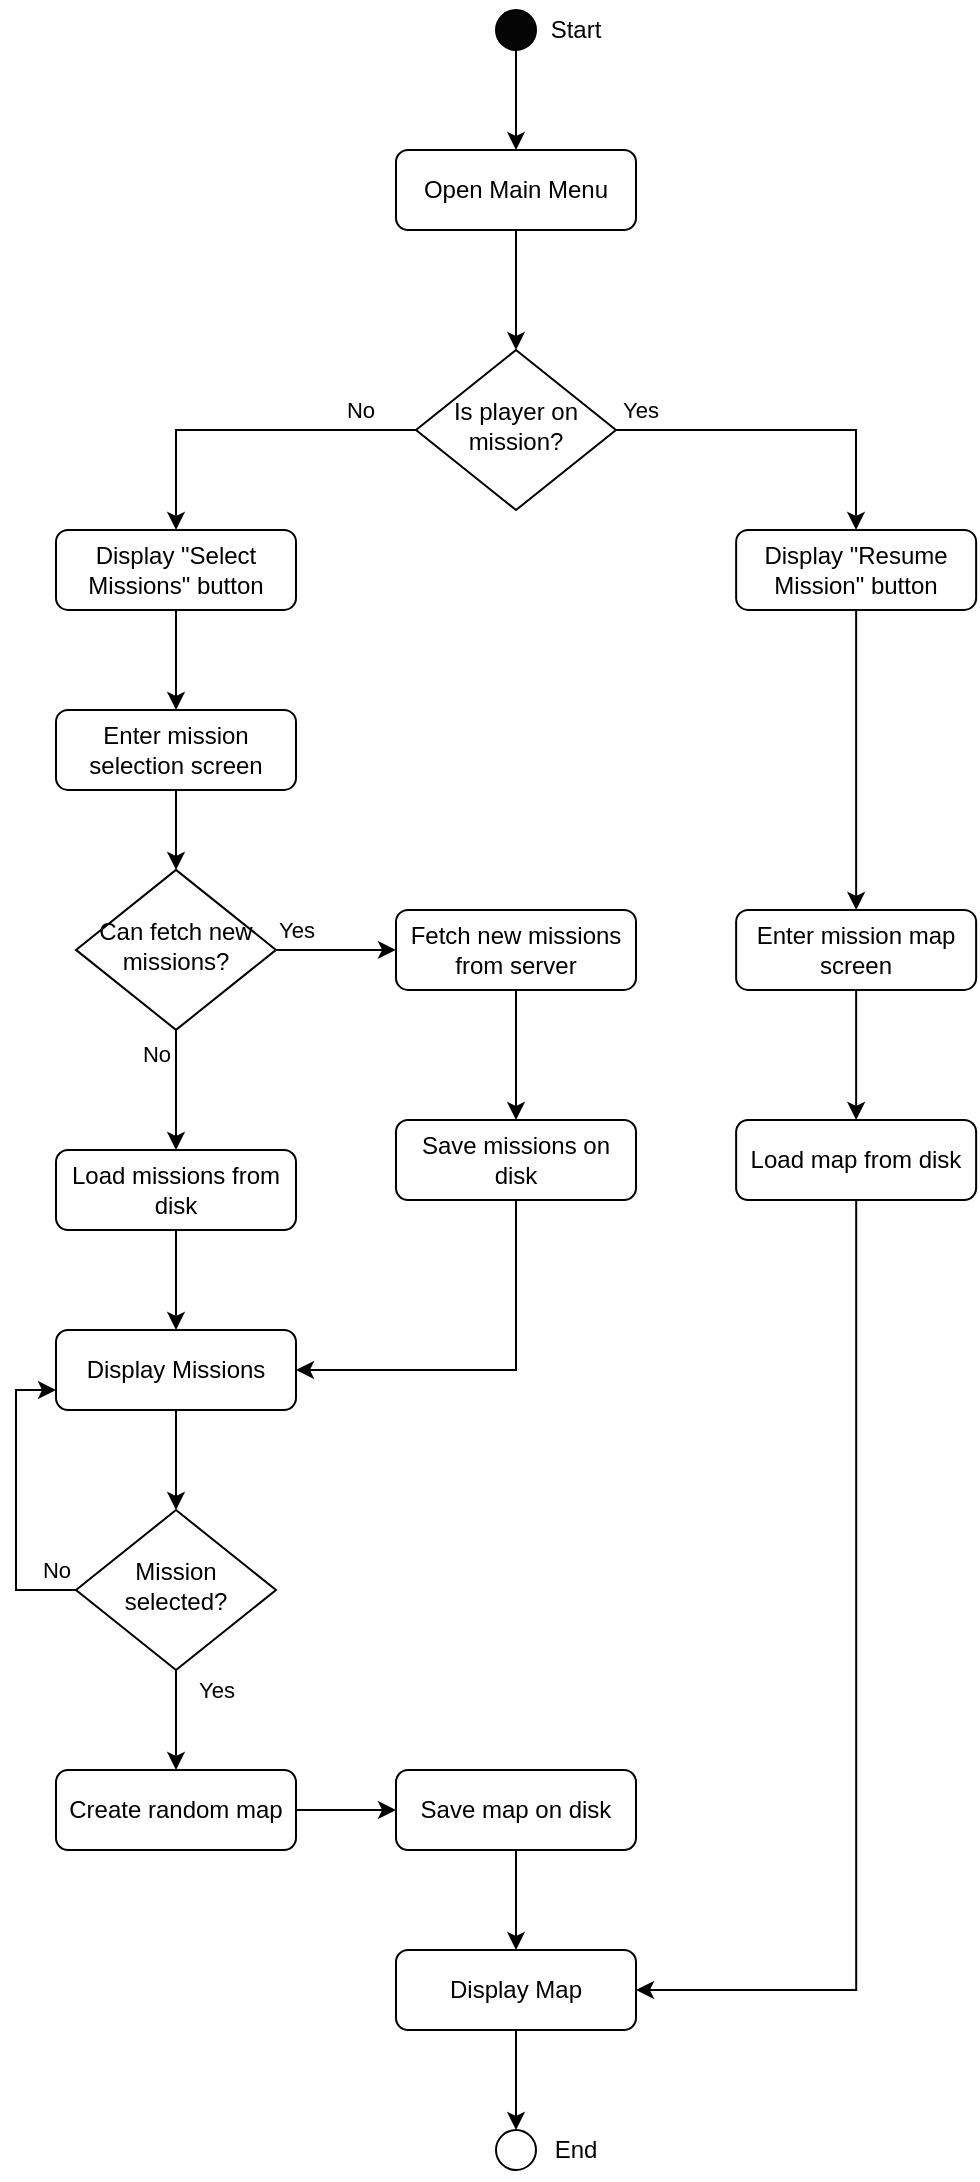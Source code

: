 <mxfile version="22.0.2" type="device">
  <diagram id="C5RBs43oDa-KdzZeNtuy" name="Page-1">
    <mxGraphModel dx="2228" dy="1328" grid="1" gridSize="10" guides="1" tooltips="1" connect="1" arrows="1" fold="1" page="1" pageScale="1" pageWidth="827" pageHeight="1169" math="0" shadow="0">
      <root>
        <mxCell id="WIyWlLk6GJQsqaUBKTNV-0" />
        <mxCell id="WIyWlLk6GJQsqaUBKTNV-1" parent="WIyWlLk6GJQsqaUBKTNV-0" />
        <mxCell id="uvONFodmPM9LEGw2IkII-10" style="edgeStyle=orthogonalEdgeStyle;rounded=0;orthogonalLoop=1;jettySize=auto;html=1;" parent="WIyWlLk6GJQsqaUBKTNV-1" source="uvONFodmPM9LEGw2IkII-8" target="uvONFodmPM9LEGw2IkII-37" edge="1">
          <mxGeometry relative="1" as="geometry">
            <mxPoint x="460" y="80" as="targetPoint" />
            <Array as="points" />
          </mxGeometry>
        </mxCell>
        <mxCell id="uvONFodmPM9LEGw2IkII-8" value="" style="ellipse;whiteSpace=wrap;html=1;aspect=fixed;fillColor=#050505;fontSize=14;" parent="WIyWlLk6GJQsqaUBKTNV-1" vertex="1">
          <mxGeometry x="450" y="30" width="20" height="20" as="geometry" />
        </mxCell>
        <mxCell id="pmUHVqZMhkjyXwAXZ0dv-2" style="edgeStyle=orthogonalEdgeStyle;rounded=0;orthogonalLoop=1;jettySize=auto;html=1;" edge="1" parent="WIyWlLk6GJQsqaUBKTNV-1" source="uvONFodmPM9LEGw2IkII-37" target="pmUHVqZMhkjyXwAXZ0dv-1">
          <mxGeometry relative="1" as="geometry" />
        </mxCell>
        <mxCell id="uvONFodmPM9LEGw2IkII-37" value="Open Main Menu" style="rounded=1;whiteSpace=wrap;html=1;fontSize=12;glass=0;strokeWidth=1;shadow=0;" parent="WIyWlLk6GJQsqaUBKTNV-1" vertex="1">
          <mxGeometry x="400" y="100" width="120" height="40" as="geometry" />
        </mxCell>
        <mxCell id="pmUHVqZMhkjyXwAXZ0dv-5" style="edgeStyle=orthogonalEdgeStyle;rounded=0;orthogonalLoop=1;jettySize=auto;html=1;exitX=0;exitY=0.5;exitDx=0;exitDy=0;" edge="1" parent="WIyWlLk6GJQsqaUBKTNV-1" source="pmUHVqZMhkjyXwAXZ0dv-1" target="pmUHVqZMhkjyXwAXZ0dv-4">
          <mxGeometry relative="1" as="geometry">
            <mxPoint x="370.074" y="239.999" as="sourcePoint" />
          </mxGeometry>
        </mxCell>
        <mxCell id="pmUHVqZMhkjyXwAXZ0dv-6" value="No" style="edgeLabel;html=1;align=center;verticalAlign=middle;resizable=0;points=[];" vertex="1" connectable="0" parent="pmUHVqZMhkjyXwAXZ0dv-5">
          <mxGeometry x="-0.544" y="-1" relative="1" as="geometry">
            <mxPoint x="10" y="-9" as="offset" />
          </mxGeometry>
        </mxCell>
        <mxCell id="pmUHVqZMhkjyXwAXZ0dv-10" value="Yes&lt;br&gt;" style="edgeStyle=orthogonalEdgeStyle;rounded=0;orthogonalLoop=1;jettySize=auto;html=1;exitX=1;exitY=0.5;exitDx=0;exitDy=0;" edge="1" parent="WIyWlLk6GJQsqaUBKTNV-1" source="pmUHVqZMhkjyXwAXZ0dv-1" target="pmUHVqZMhkjyXwAXZ0dv-9">
          <mxGeometry x="-0.857" y="10" relative="1" as="geometry">
            <mxPoint x="549.996" y="239.999" as="sourcePoint" />
            <Array as="points">
              <mxPoint x="630" y="240" />
            </Array>
            <mxPoint as="offset" />
          </mxGeometry>
        </mxCell>
        <mxCell id="pmUHVqZMhkjyXwAXZ0dv-1" value="Is player on mission?" style="rhombus;whiteSpace=wrap;html=1;shadow=0;fontFamily=Helvetica;fontSize=12;align=center;strokeWidth=1;spacing=6;spacingTop=-4;" vertex="1" parent="WIyWlLk6GJQsqaUBKTNV-1">
          <mxGeometry x="410" y="200" width="100" height="80" as="geometry" />
        </mxCell>
        <mxCell id="pmUHVqZMhkjyXwAXZ0dv-12" style="edgeStyle=orthogonalEdgeStyle;rounded=0;orthogonalLoop=1;jettySize=auto;html=1;entryX=0.5;entryY=0;entryDx=0;entryDy=0;" edge="1" parent="WIyWlLk6GJQsqaUBKTNV-1" source="pmUHVqZMhkjyXwAXZ0dv-4" target="pmUHVqZMhkjyXwAXZ0dv-11">
          <mxGeometry relative="1" as="geometry" />
        </mxCell>
        <mxCell id="pmUHVqZMhkjyXwAXZ0dv-4" value="Display &quot;Select Missions&quot; button" style="rounded=1;whiteSpace=wrap;html=1;fontSize=12;glass=0;strokeWidth=1;shadow=0;" vertex="1" parent="WIyWlLk6GJQsqaUBKTNV-1">
          <mxGeometry x="230" y="289.94" width="120" height="40" as="geometry" />
        </mxCell>
        <mxCell id="pmUHVqZMhkjyXwAXZ0dv-39" style="edgeStyle=orthogonalEdgeStyle;rounded=0;orthogonalLoop=1;jettySize=auto;html=1;" edge="1" parent="WIyWlLk6GJQsqaUBKTNV-1" source="pmUHVqZMhkjyXwAXZ0dv-9" target="pmUHVqZMhkjyXwAXZ0dv-38">
          <mxGeometry relative="1" as="geometry" />
        </mxCell>
        <mxCell id="pmUHVqZMhkjyXwAXZ0dv-9" value="Display &quot;Resume Mission&quot; button" style="rounded=1;whiteSpace=wrap;html=1;fontSize=12;glass=0;strokeWidth=1;shadow=0;" vertex="1" parent="WIyWlLk6GJQsqaUBKTNV-1">
          <mxGeometry x="570.07" y="289.94" width="120" height="40" as="geometry" />
        </mxCell>
        <mxCell id="pmUHVqZMhkjyXwAXZ0dv-14" style="edgeStyle=orthogonalEdgeStyle;rounded=0;orthogonalLoop=1;jettySize=auto;html=1;" edge="1" parent="WIyWlLk6GJQsqaUBKTNV-1" source="pmUHVqZMhkjyXwAXZ0dv-11" target="pmUHVqZMhkjyXwAXZ0dv-13">
          <mxGeometry relative="1" as="geometry" />
        </mxCell>
        <mxCell id="pmUHVqZMhkjyXwAXZ0dv-11" value="Enter mission selection screen" style="rounded=1;whiteSpace=wrap;html=1;fontSize=12;glass=0;strokeWidth=1;shadow=0;" vertex="1" parent="WIyWlLk6GJQsqaUBKTNV-1">
          <mxGeometry x="230" y="379.94" width="120" height="40" as="geometry" />
        </mxCell>
        <mxCell id="pmUHVqZMhkjyXwAXZ0dv-16" value="Yes" style="edgeStyle=orthogonalEdgeStyle;rounded=0;orthogonalLoop=1;jettySize=auto;html=1;" edge="1" parent="WIyWlLk6GJQsqaUBKTNV-1" source="pmUHVqZMhkjyXwAXZ0dv-13" target="pmUHVqZMhkjyXwAXZ0dv-15">
          <mxGeometry x="-0.667" y="10" relative="1" as="geometry">
            <mxPoint as="offset" />
          </mxGeometry>
        </mxCell>
        <mxCell id="pmUHVqZMhkjyXwAXZ0dv-22" value="No" style="edgeStyle=orthogonalEdgeStyle;rounded=0;orthogonalLoop=1;jettySize=auto;html=1;" edge="1" parent="WIyWlLk6GJQsqaUBKTNV-1" source="pmUHVqZMhkjyXwAXZ0dv-13" target="pmUHVqZMhkjyXwAXZ0dv-21">
          <mxGeometry x="-0.6" y="-10" relative="1" as="geometry">
            <Array as="points">
              <mxPoint x="290" y="500" />
            </Array>
            <mxPoint as="offset" />
          </mxGeometry>
        </mxCell>
        <mxCell id="pmUHVqZMhkjyXwAXZ0dv-13" value="Can fetch new missions?" style="rhombus;whiteSpace=wrap;html=1;shadow=0;fontFamily=Helvetica;fontSize=12;align=center;strokeWidth=1;spacing=6;spacingTop=-4;" vertex="1" parent="WIyWlLk6GJQsqaUBKTNV-1">
          <mxGeometry x="240" y="459.94" width="100" height="80" as="geometry" />
        </mxCell>
        <mxCell id="pmUHVqZMhkjyXwAXZ0dv-18" style="edgeStyle=orthogonalEdgeStyle;rounded=0;orthogonalLoop=1;jettySize=auto;html=1;entryX=0.5;entryY=0;entryDx=0;entryDy=0;" edge="1" parent="WIyWlLk6GJQsqaUBKTNV-1" source="pmUHVqZMhkjyXwAXZ0dv-15" target="pmUHVqZMhkjyXwAXZ0dv-17">
          <mxGeometry relative="1" as="geometry" />
        </mxCell>
        <mxCell id="pmUHVqZMhkjyXwAXZ0dv-15" value="Fetch new missions from server" style="rounded=1;whiteSpace=wrap;html=1;fontSize=12;glass=0;strokeWidth=1;shadow=0;" vertex="1" parent="WIyWlLk6GJQsqaUBKTNV-1">
          <mxGeometry x="400" y="479.94" width="120" height="40" as="geometry" />
        </mxCell>
        <mxCell id="pmUHVqZMhkjyXwAXZ0dv-23" style="edgeStyle=orthogonalEdgeStyle;rounded=0;orthogonalLoop=1;jettySize=auto;html=1;entryX=1;entryY=0.5;entryDx=0;entryDy=0;" edge="1" parent="WIyWlLk6GJQsqaUBKTNV-1" source="pmUHVqZMhkjyXwAXZ0dv-17" target="pmUHVqZMhkjyXwAXZ0dv-19">
          <mxGeometry relative="1" as="geometry">
            <Array as="points">
              <mxPoint x="460" y="710" />
            </Array>
          </mxGeometry>
        </mxCell>
        <mxCell id="pmUHVqZMhkjyXwAXZ0dv-17" value="Save missions on disk" style="rounded=1;whiteSpace=wrap;html=1;fontSize=12;glass=0;strokeWidth=1;shadow=0;" vertex="1" parent="WIyWlLk6GJQsqaUBKTNV-1">
          <mxGeometry x="400" y="585" width="120" height="40" as="geometry" />
        </mxCell>
        <mxCell id="pmUHVqZMhkjyXwAXZ0dv-30" style="edgeStyle=orthogonalEdgeStyle;rounded=0;orthogonalLoop=1;jettySize=auto;html=1;" edge="1" parent="WIyWlLk6GJQsqaUBKTNV-1" source="pmUHVqZMhkjyXwAXZ0dv-19" target="pmUHVqZMhkjyXwAXZ0dv-29">
          <mxGeometry relative="1" as="geometry" />
        </mxCell>
        <mxCell id="pmUHVqZMhkjyXwAXZ0dv-19" value="Display Missions" style="rounded=1;whiteSpace=wrap;html=1;fontSize=12;glass=0;strokeWidth=1;shadow=0;" vertex="1" parent="WIyWlLk6GJQsqaUBKTNV-1">
          <mxGeometry x="230" y="690" width="120" height="40" as="geometry" />
        </mxCell>
        <mxCell id="pmUHVqZMhkjyXwAXZ0dv-26" style="edgeStyle=orthogonalEdgeStyle;rounded=0;orthogonalLoop=1;jettySize=auto;html=1;" edge="1" parent="WIyWlLk6GJQsqaUBKTNV-1" source="pmUHVqZMhkjyXwAXZ0dv-21" target="pmUHVqZMhkjyXwAXZ0dv-19">
          <mxGeometry relative="1" as="geometry" />
        </mxCell>
        <mxCell id="pmUHVqZMhkjyXwAXZ0dv-21" value="Load missions from disk" style="rounded=1;whiteSpace=wrap;html=1;fontSize=12;glass=0;strokeWidth=1;shadow=0;" vertex="1" parent="WIyWlLk6GJQsqaUBKTNV-1">
          <mxGeometry x="230" y="600" width="120" height="40" as="geometry" />
        </mxCell>
        <mxCell id="pmUHVqZMhkjyXwAXZ0dv-31" value="No" style="edgeStyle=orthogonalEdgeStyle;rounded=0;orthogonalLoop=1;jettySize=auto;html=1;entryX=0;entryY=0.75;entryDx=0;entryDy=0;exitX=0;exitY=0.5;exitDx=0;exitDy=0;" edge="1" parent="WIyWlLk6GJQsqaUBKTNV-1" source="pmUHVqZMhkjyXwAXZ0dv-29" target="pmUHVqZMhkjyXwAXZ0dv-19">
          <mxGeometry x="-0.867" y="-10" relative="1" as="geometry">
            <mxPoint as="offset" />
          </mxGeometry>
        </mxCell>
        <mxCell id="pmUHVqZMhkjyXwAXZ0dv-33" value="Yes" style="edgeStyle=orthogonalEdgeStyle;rounded=0;orthogonalLoop=1;jettySize=auto;html=1;entryX=0.5;entryY=0;entryDx=0;entryDy=0;" edge="1" parent="WIyWlLk6GJQsqaUBKTNV-1" source="pmUHVqZMhkjyXwAXZ0dv-29" target="pmUHVqZMhkjyXwAXZ0dv-32">
          <mxGeometry x="-0.6" y="20" relative="1" as="geometry">
            <mxPoint as="offset" />
          </mxGeometry>
        </mxCell>
        <mxCell id="pmUHVqZMhkjyXwAXZ0dv-29" value="Mission selected?" style="rhombus;whiteSpace=wrap;html=1;shadow=0;fontFamily=Helvetica;fontSize=12;align=center;strokeWidth=1;spacing=6;spacingTop=-4;" vertex="1" parent="WIyWlLk6GJQsqaUBKTNV-1">
          <mxGeometry x="240" y="780" width="100" height="80" as="geometry" />
        </mxCell>
        <mxCell id="pmUHVqZMhkjyXwAXZ0dv-35" style="edgeStyle=orthogonalEdgeStyle;rounded=0;orthogonalLoop=1;jettySize=auto;html=1;" edge="1" parent="WIyWlLk6GJQsqaUBKTNV-1" source="pmUHVqZMhkjyXwAXZ0dv-32" target="pmUHVqZMhkjyXwAXZ0dv-34">
          <mxGeometry relative="1" as="geometry" />
        </mxCell>
        <mxCell id="pmUHVqZMhkjyXwAXZ0dv-32" value="Create random map" style="rounded=1;whiteSpace=wrap;html=1;fontSize=12;glass=0;strokeWidth=1;shadow=0;" vertex="1" parent="WIyWlLk6GJQsqaUBKTNV-1">
          <mxGeometry x="230" y="910" width="120" height="40" as="geometry" />
        </mxCell>
        <mxCell id="pmUHVqZMhkjyXwAXZ0dv-37" style="edgeStyle=orthogonalEdgeStyle;rounded=0;orthogonalLoop=1;jettySize=auto;html=1;entryX=0.5;entryY=0;entryDx=0;entryDy=0;" edge="1" parent="WIyWlLk6GJQsqaUBKTNV-1" source="pmUHVqZMhkjyXwAXZ0dv-34" target="pmUHVqZMhkjyXwAXZ0dv-36">
          <mxGeometry relative="1" as="geometry" />
        </mxCell>
        <mxCell id="pmUHVqZMhkjyXwAXZ0dv-34" value="Save map on disk" style="rounded=1;whiteSpace=wrap;html=1;fontSize=12;glass=0;strokeWidth=1;shadow=0;" vertex="1" parent="WIyWlLk6GJQsqaUBKTNV-1">
          <mxGeometry x="400" y="910" width="120" height="40" as="geometry" />
        </mxCell>
        <mxCell id="pmUHVqZMhkjyXwAXZ0dv-48" style="edgeStyle=orthogonalEdgeStyle;rounded=0;orthogonalLoop=1;jettySize=auto;html=1;" edge="1" parent="WIyWlLk6GJQsqaUBKTNV-1" source="pmUHVqZMhkjyXwAXZ0dv-36" target="pmUHVqZMhkjyXwAXZ0dv-46">
          <mxGeometry relative="1" as="geometry" />
        </mxCell>
        <mxCell id="pmUHVqZMhkjyXwAXZ0dv-36" value="Display Map" style="rounded=1;whiteSpace=wrap;html=1;fontSize=12;glass=0;strokeWidth=1;shadow=0;" vertex="1" parent="WIyWlLk6GJQsqaUBKTNV-1">
          <mxGeometry x="400" y="1000" width="120" height="40" as="geometry" />
        </mxCell>
        <mxCell id="pmUHVqZMhkjyXwAXZ0dv-44" style="edgeStyle=orthogonalEdgeStyle;rounded=0;orthogonalLoop=1;jettySize=auto;html=1;" edge="1" parent="WIyWlLk6GJQsqaUBKTNV-1" source="pmUHVqZMhkjyXwAXZ0dv-38" target="pmUHVqZMhkjyXwAXZ0dv-41">
          <mxGeometry relative="1" as="geometry" />
        </mxCell>
        <mxCell id="pmUHVqZMhkjyXwAXZ0dv-38" value="Enter mission map screen" style="rounded=1;whiteSpace=wrap;html=1;fontSize=12;glass=0;strokeWidth=1;shadow=0;" vertex="1" parent="WIyWlLk6GJQsqaUBKTNV-1">
          <mxGeometry x="570.07" y="479.94" width="120" height="40" as="geometry" />
        </mxCell>
        <mxCell id="pmUHVqZMhkjyXwAXZ0dv-45" style="edgeStyle=orthogonalEdgeStyle;rounded=0;orthogonalLoop=1;jettySize=auto;html=1;entryX=1;entryY=0.5;entryDx=0;entryDy=0;" edge="1" parent="WIyWlLk6GJQsqaUBKTNV-1" source="pmUHVqZMhkjyXwAXZ0dv-41" target="pmUHVqZMhkjyXwAXZ0dv-36">
          <mxGeometry relative="1" as="geometry">
            <Array as="points">
              <mxPoint x="630" y="1020" />
            </Array>
          </mxGeometry>
        </mxCell>
        <mxCell id="pmUHVqZMhkjyXwAXZ0dv-41" value="Load map from disk" style="rounded=1;whiteSpace=wrap;html=1;fontSize=12;glass=0;strokeWidth=1;shadow=0;" vertex="1" parent="WIyWlLk6GJQsqaUBKTNV-1">
          <mxGeometry x="570.07" y="585" width="120" height="40" as="geometry" />
        </mxCell>
        <mxCell id="pmUHVqZMhkjyXwAXZ0dv-46" value="" style="ellipse;whiteSpace=wrap;html=1;aspect=fixed;fillColor=#FFFFFF;fontSize=14;" vertex="1" parent="WIyWlLk6GJQsqaUBKTNV-1">
          <mxGeometry x="450" y="1090" width="20" height="20" as="geometry" />
        </mxCell>
        <mxCell id="pmUHVqZMhkjyXwAXZ0dv-49" value="End" style="text;html=1;strokeColor=none;fillColor=none;align=center;verticalAlign=middle;whiteSpace=wrap;rounded=0;" vertex="1" parent="WIyWlLk6GJQsqaUBKTNV-1">
          <mxGeometry x="470" y="1085" width="40" height="30" as="geometry" />
        </mxCell>
        <mxCell id="pmUHVqZMhkjyXwAXZ0dv-50" value="Start" style="text;html=1;strokeColor=none;fillColor=none;align=center;verticalAlign=middle;whiteSpace=wrap;rounded=0;" vertex="1" parent="WIyWlLk6GJQsqaUBKTNV-1">
          <mxGeometry x="470" y="25" width="40" height="30" as="geometry" />
        </mxCell>
      </root>
    </mxGraphModel>
  </diagram>
</mxfile>
